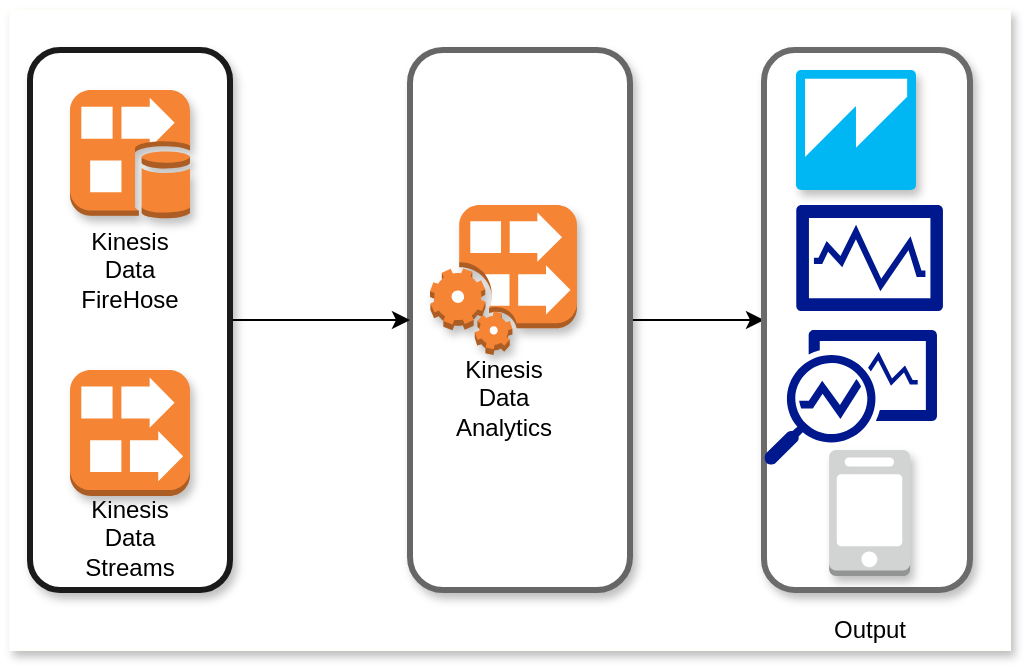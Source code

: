 <mxfile version="12.9.9" type="device"><diagram id="NvpqJBKRmjGPZKzPypbm" name="Page-1"><mxGraphModel dx="1055" dy="808" grid="1" gridSize="10" guides="1" tooltips="1" connect="1" arrows="1" fold="1" page="1" pageScale="1" pageWidth="1654" pageHeight="1169" math="0" shadow="0"><root><mxCell id="0"/><mxCell id="1" parent="0"/><mxCell id="_4w6U7FC3ZFWlDn2LjqE-82" value="" style="rounded=0;whiteSpace=wrap;html=1;shadow=1;strokeColor=#FFFFFA;strokeWidth=1;" parent="1" vertex="1"><mxGeometry x="360" y="240" width="500" height="320" as="geometry"/></mxCell><mxCell id="hhqL3hV8jJIVGyjDuqUb-1" value="" style="edgeStyle=orthogonalEdgeStyle;rounded=0;orthogonalLoop=1;jettySize=auto;html=1;" edge="1" parent="1" source="_4w6U7FC3ZFWlDn2LjqE-68" target="_4w6U7FC3ZFWlDn2LjqE-69"><mxGeometry relative="1" as="geometry"/></mxCell><mxCell id="_4w6U7FC3ZFWlDn2LjqE-68" value="" style="rounded=1;whiteSpace=wrap;html=1;shadow=1;strokeColor=#666666;strokeWidth=3;" parent="1" vertex="1"><mxGeometry x="560" y="260" width="110" height="270" as="geometry"/></mxCell><mxCell id="hhqL3hV8jJIVGyjDuqUb-2" value="" style="edgeStyle=orthogonalEdgeStyle;rounded=0;orthogonalLoop=1;jettySize=auto;html=1;" edge="1" parent="1" source="_4w6U7FC3ZFWlDn2LjqE-67" target="_4w6U7FC3ZFWlDn2LjqE-68"><mxGeometry relative="1" as="geometry"/></mxCell><mxCell id="_4w6U7FC3ZFWlDn2LjqE-67" value="" style="rounded=1;whiteSpace=wrap;html=1;shadow=1;strokeColor=#1A1A1A;strokeWidth=3;" parent="1" vertex="1"><mxGeometry x="370" y="260" width="100" height="270" as="geometry"/></mxCell><mxCell id="_4w6U7FC3ZFWlDn2LjqE-64" value="" style="outlineConnect=0;dashed=0;verticalLabelPosition=bottom;verticalAlign=top;align=center;html=1;shape=mxgraph.aws3.kinesis_firehose;fillColor=#F58534;gradientColor=none;shadow=1;strokeColor=#FFD966;strokeWidth=3;" parent="1" vertex="1"><mxGeometry x="390" y="280" width="60" height="64.5" as="geometry"/></mxCell><mxCell id="_4w6U7FC3ZFWlDn2LjqE-65" value="" style="outlineConnect=0;dashed=0;verticalLabelPosition=bottom;verticalAlign=top;align=center;html=1;shape=mxgraph.aws3.kinesis_streams;fillColor=#F58534;gradientColor=none;shadow=1;strokeColor=#FFD966;strokeWidth=3;" parent="1" vertex="1"><mxGeometry x="390" y="420" width="60" height="63" as="geometry"/></mxCell><mxCell id="_4w6U7FC3ZFWlDn2LjqE-66" value="" style="outlineConnect=0;dashed=0;verticalLabelPosition=bottom;verticalAlign=top;align=center;html=1;shape=mxgraph.aws3.kinesis_analytics;fillColor=#F58534;gradientColor=none;shadow=1;strokeColor=#FFD966;strokeWidth=3;" parent="1" vertex="1"><mxGeometry x="570" y="337.5" width="73.5" height="75" as="geometry"/></mxCell><mxCell id="_4w6U7FC3ZFWlDn2LjqE-69" value="" style="rounded=1;whiteSpace=wrap;html=1;shadow=1;strokeColor=#6B6B6B;strokeWidth=3;" parent="1" vertex="1"><mxGeometry x="737" y="260" width="103" height="270" as="geometry"/></mxCell><mxCell id="_4w6U7FC3ZFWlDn2LjqE-70" value="" style="outlineConnect=0;dashed=0;verticalLabelPosition=bottom;verticalAlign=top;align=center;html=1;shape=mxgraph.aws3.quicksight;fillColor=#00B7F4;gradientColor=none;shadow=1;strokeColor=#D8FFBA;strokeWidth=3;" parent="1" vertex="1"><mxGeometry x="753" y="270" width="60" height="60" as="geometry"/></mxCell><mxCell id="_4w6U7FC3ZFWlDn2LjqE-72" value="" style="outlineConnect=0;dashed=0;verticalLabelPosition=bottom;verticalAlign=top;align=center;html=1;shape=mxgraph.aws3.mobile_client;fillColor=#D2D3D3;gradientColor=none;shadow=1;strokeColor=#D8FFBA;strokeWidth=3;" parent="1" vertex="1"><mxGeometry x="769.56" y="460" width="40.5" height="63" as="geometry"/></mxCell><mxCell id="_4w6U7FC3ZFWlDn2LjqE-73" value="" style="aspect=fixed;pointerEvents=1;shadow=0;dashed=0;html=1;strokeColor=none;labelPosition=center;verticalLabelPosition=bottom;verticalAlign=top;align=center;fillColor=#00188D;shape=mxgraph.mscae.enterprise.performance_monitor" parent="1" vertex="1"><mxGeometry x="753" y="337.5" width="73.61" height="53" as="geometry"/></mxCell><mxCell id="_4w6U7FC3ZFWlDn2LjqE-74" value="" style="aspect=fixed;pointerEvents=1;shadow=0;dashed=0;html=1;strokeColor=none;labelPosition=center;verticalLabelPosition=bottom;verticalAlign=top;align=center;fillColor=#00188D;shape=mxgraph.mscae.enterprise.monitor_running_apps" parent="1" vertex="1"><mxGeometry x="737" y="400" width="86.54" height="67.5" as="geometry"/></mxCell><mxCell id="_4w6U7FC3ZFWlDn2LjqE-75" value="Kinesis Data FireHose" style="text;html=1;strokeColor=none;fillColor=none;align=center;verticalAlign=middle;whiteSpace=wrap;rounded=0;shadow=1;" parent="1" vertex="1"><mxGeometry x="400" y="360" width="40" height="20" as="geometry"/></mxCell><mxCell id="_4w6U7FC3ZFWlDn2LjqE-76" value="Kinesis Data Streams" style="text;html=1;strokeColor=none;fillColor=none;align=center;verticalAlign=middle;whiteSpace=wrap;rounded=0;shadow=1;" parent="1" vertex="1"><mxGeometry x="400" y="494" width="40" height="20" as="geometry"/></mxCell><mxCell id="_4w6U7FC3ZFWlDn2LjqE-77" value="Kinesis Data Analytics" style="text;html=1;strokeColor=none;fillColor=none;align=center;verticalAlign=middle;whiteSpace=wrap;rounded=0;shadow=1;" parent="1" vertex="1"><mxGeometry x="586.75" y="423.75" width="40" height="20" as="geometry"/></mxCell><mxCell id="_4w6U7FC3ZFWlDn2LjqE-78" value="Output" style="text;html=1;strokeColor=none;fillColor=none;align=center;verticalAlign=middle;whiteSpace=wrap;rounded=0;shadow=1;" parent="1" vertex="1"><mxGeometry x="770.06" y="540" width="40" height="20" as="geometry"/></mxCell></root></mxGraphModel></diagram></mxfile>
